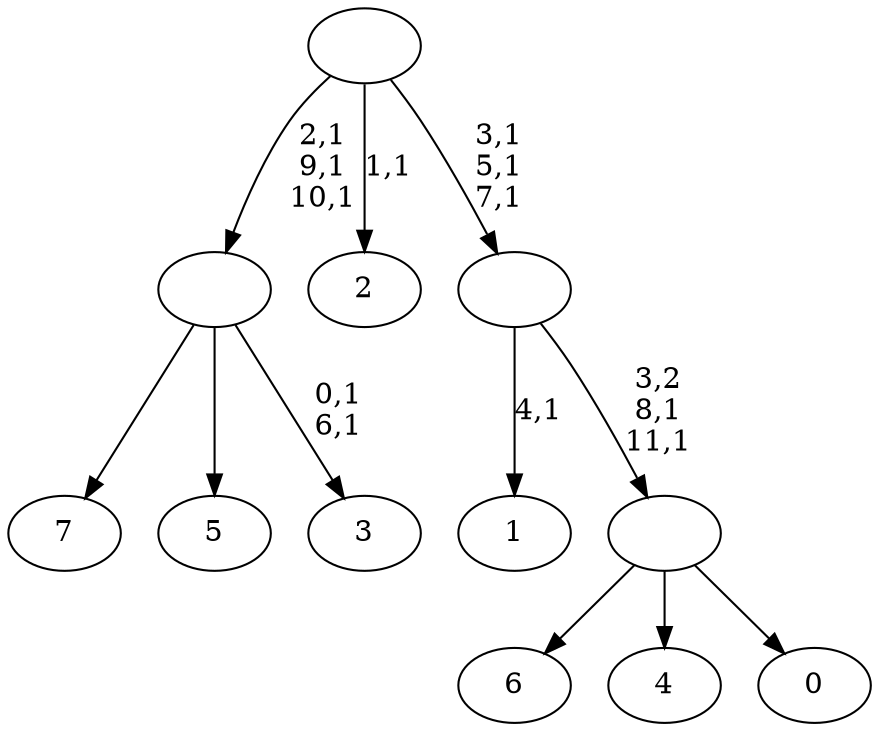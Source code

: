 digraph T {
	20 [label="7"]
	19 [label="6"]
	18 [label="5"]
	17 [label="4"]
	16 [label="3"]
	13 [label=""]
	10 [label="2"]
	8 [label="1"]
	6 [label="0"]
	5 [label=""]
	3 [label=""]
	0 [label=""]
	13 -> 16 [label="0,1\n6,1"]
	13 -> 20 [label=""]
	13 -> 18 [label=""]
	5 -> 19 [label=""]
	5 -> 17 [label=""]
	5 -> 6 [label=""]
	3 -> 5 [label="3,2\n8,1\n11,1"]
	3 -> 8 [label="4,1"]
	0 -> 3 [label="3,1\n5,1\n7,1"]
	0 -> 10 [label="1,1"]
	0 -> 13 [label="2,1\n9,1\n10,1"]
}
